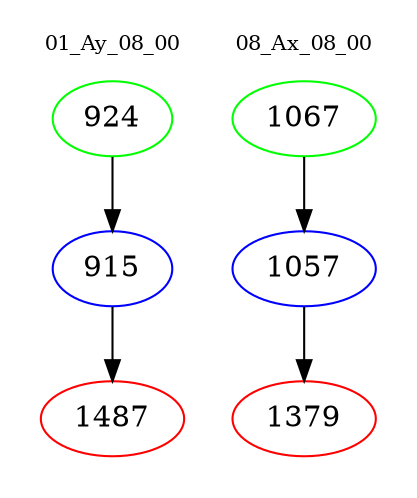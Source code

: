 digraph{
subgraph cluster_0 {
color = white
label = "01_Ay_08_00";
fontsize=10;
T0_924 [label="924", color="green"]
T0_924 -> T0_915 [color="black"]
T0_915 [label="915", color="blue"]
T0_915 -> T0_1487 [color="black"]
T0_1487 [label="1487", color="red"]
}
subgraph cluster_1 {
color = white
label = "08_Ax_08_00";
fontsize=10;
T1_1067 [label="1067", color="green"]
T1_1067 -> T1_1057 [color="black"]
T1_1057 [label="1057", color="blue"]
T1_1057 -> T1_1379 [color="black"]
T1_1379 [label="1379", color="red"]
}
}
